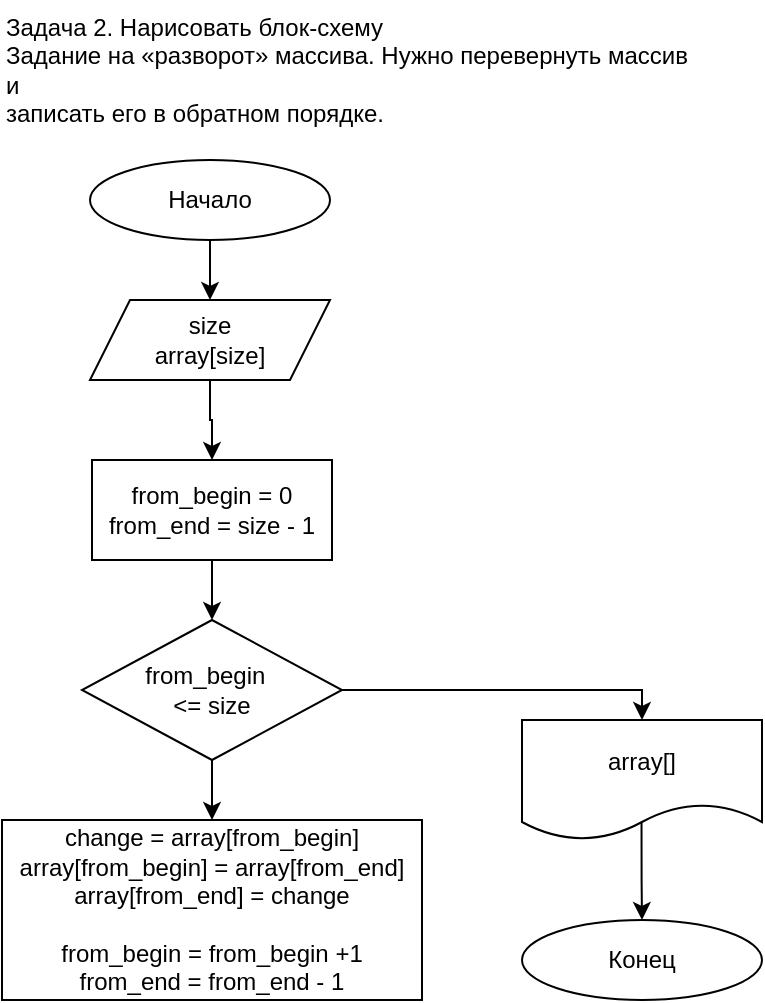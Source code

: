 <mxfile version="20.0.4" type="github">
  <diagram id="SJwlsnb9VVdo9dX8HRDT" name="Page-1">
    <mxGraphModel dx="1292" dy="719" grid="1" gridSize="10" guides="1" tooltips="1" connect="1" arrows="1" fold="1" page="1" pageScale="1" pageWidth="827" pageHeight="1169" math="0" shadow="0">
      <root>
        <mxCell id="0" />
        <mxCell id="1" parent="0" />
        <mxCell id="wYtWK1omzs3Etrd2XhPH-1" value="Задача 2. Нарисовать блок-схему&#xa;Задание на «разворот» массива. Нужно перевернуть массив и&#xa;записать его в обратном порядке." style="text;whiteSpace=wrap;html=1;" vertex="1" parent="1">
          <mxGeometry x="310" width="350" height="70" as="geometry" />
        </mxCell>
        <mxCell id="wYtWK1omzs3Etrd2XhPH-4" value="" style="edgeStyle=orthogonalEdgeStyle;rounded=0;orthogonalLoop=1;jettySize=auto;html=1;" edge="1" parent="1" source="wYtWK1omzs3Etrd2XhPH-2" target="wYtWK1omzs3Etrd2XhPH-3">
          <mxGeometry relative="1" as="geometry" />
        </mxCell>
        <mxCell id="wYtWK1omzs3Etrd2XhPH-2" value="Начало" style="ellipse;whiteSpace=wrap;html=1;" vertex="1" parent="1">
          <mxGeometry x="354" y="80" width="120" height="40" as="geometry" />
        </mxCell>
        <mxCell id="wYtWK1omzs3Etrd2XhPH-6" value="" style="edgeStyle=orthogonalEdgeStyle;rounded=0;orthogonalLoop=1;jettySize=auto;html=1;" edge="1" parent="1" source="wYtWK1omzs3Etrd2XhPH-3" target="wYtWK1omzs3Etrd2XhPH-5">
          <mxGeometry relative="1" as="geometry" />
        </mxCell>
        <mxCell id="wYtWK1omzs3Etrd2XhPH-3" value="size&lt;br&gt;array[size]" style="shape=parallelogram;perimeter=parallelogramPerimeter;whiteSpace=wrap;html=1;fixedSize=1;" vertex="1" parent="1">
          <mxGeometry x="354" y="150" width="120" height="40" as="geometry" />
        </mxCell>
        <mxCell id="wYtWK1omzs3Etrd2XhPH-8" value="" style="edgeStyle=orthogonalEdgeStyle;rounded=0;orthogonalLoop=1;jettySize=auto;html=1;" edge="1" parent="1" source="wYtWK1omzs3Etrd2XhPH-5" target="wYtWK1omzs3Etrd2XhPH-7">
          <mxGeometry relative="1" as="geometry" />
        </mxCell>
        <mxCell id="wYtWK1omzs3Etrd2XhPH-5" value="from_begin = 0&lt;br&gt;from_end = size - 1" style="rounded=0;whiteSpace=wrap;html=1;" vertex="1" parent="1">
          <mxGeometry x="355" y="230" width="120" height="50" as="geometry" />
        </mxCell>
        <mxCell id="wYtWK1omzs3Etrd2XhPH-10" value="" style="edgeStyle=orthogonalEdgeStyle;rounded=0;orthogonalLoop=1;jettySize=auto;html=1;" edge="1" parent="1" source="wYtWK1omzs3Etrd2XhPH-7" target="wYtWK1omzs3Etrd2XhPH-9">
          <mxGeometry relative="1" as="geometry" />
        </mxCell>
        <mxCell id="wYtWK1omzs3Etrd2XhPH-14" value="" style="edgeStyle=orthogonalEdgeStyle;rounded=0;orthogonalLoop=1;jettySize=auto;html=1;entryX=0.5;entryY=0;entryDx=0;entryDy=0;" edge="1" parent="1" source="wYtWK1omzs3Etrd2XhPH-7" target="wYtWK1omzs3Etrd2XhPH-13">
          <mxGeometry relative="1" as="geometry">
            <Array as="points">
              <mxPoint x="630" y="345" />
            </Array>
          </mxGeometry>
        </mxCell>
        <mxCell id="wYtWK1omzs3Etrd2XhPH-7" value="from_begin&amp;nbsp;&amp;nbsp;&lt;br&gt;&amp;lt;= size" style="rhombus;whiteSpace=wrap;html=1;rounded=0;" vertex="1" parent="1">
          <mxGeometry x="350" y="310" width="130" height="70" as="geometry" />
        </mxCell>
        <mxCell id="wYtWK1omzs3Etrd2XhPH-9" value="change = array[from_begin]&lt;br&gt;array[from_begin] = array[from_end]&lt;br&gt;array[from_end] = change&lt;br&gt;&lt;br&gt;from_begin = from_begin +1&lt;br&gt;from_end = from_end&amp;nbsp;- 1" style="whiteSpace=wrap;html=1;rounded=0;" vertex="1" parent="1">
          <mxGeometry x="310" y="410" width="210" height="90" as="geometry" />
        </mxCell>
        <mxCell id="wYtWK1omzs3Etrd2XhPH-16" value="" style="edgeStyle=orthogonalEdgeStyle;rounded=0;orthogonalLoop=1;jettySize=auto;html=1;exitX=0.498;exitY=0.824;exitDx=0;exitDy=0;exitPerimeter=0;" edge="1" parent="1" source="wYtWK1omzs3Etrd2XhPH-13" target="wYtWK1omzs3Etrd2XhPH-15">
          <mxGeometry relative="1" as="geometry" />
        </mxCell>
        <mxCell id="wYtWK1omzs3Etrd2XhPH-13" value="array[]" style="shape=document;whiteSpace=wrap;html=1;boundedLbl=1;rounded=0;" vertex="1" parent="1">
          <mxGeometry x="570" y="360" width="120" height="60" as="geometry" />
        </mxCell>
        <mxCell id="wYtWK1omzs3Etrd2XhPH-15" value="Конец" style="ellipse;whiteSpace=wrap;html=1;rounded=0;" vertex="1" parent="1">
          <mxGeometry x="570" y="460" width="120" height="40" as="geometry" />
        </mxCell>
      </root>
    </mxGraphModel>
  </diagram>
</mxfile>
